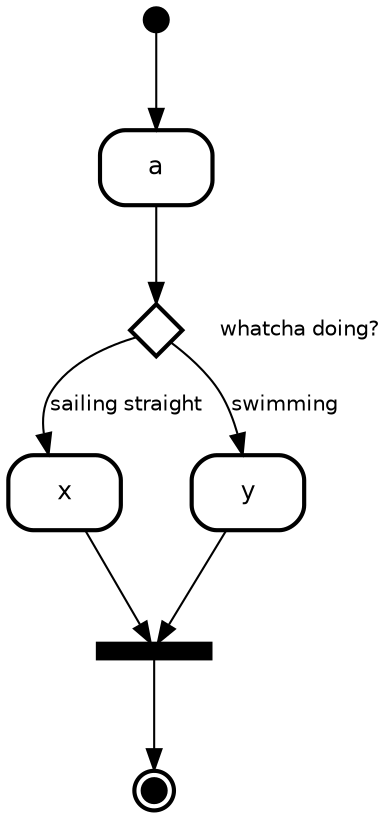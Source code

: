 digraph "state transitions" {
  splines=true ordering=out compound=true overlap=scale K=0.9 epsilon=0.9
  fontname="Helvetica" fontsize=12 penwidth=2.0
  node [shape=Mrecord style=filled fillcolor=white fontname=Helvetica fontsize=12 penwidth=2.0]
  edge [fontname=Helvetica fontsize=10]

    "initial" [shape=circle style=filled fillcolor=black fixedsize=true height=0.15 label=""]
    "a" [label="{a}"]
    "x" [label="{x}"]
    "y" [label="{y}"]
    "^" [shape=diamond fixedsize=shape width=0.35 height=0.35 fontsize=10 label=" "]
    "^" -> "^" [label="whatcha doing?\l" color=transparent];
    "]" [shape=rect label=" " fixedsize=shape style=filled fillcolor=black height=0.1]
    "final" [shape=circle style=filled fillcolor=black fixedsize=true height=0.15 peripheries=2 label=""]

    "initial" -> "a" [label=" "]
    "a" -> "^" [label=" "]
    "^" -> "x" [label="sailing straight   \l"]
    "^" -> "y" [label="swimming   \l"]
    "x" -> "]" [label=" "]
    "y" -> "]" [label=" "]
    "]" -> "final" [label=" "]
}

